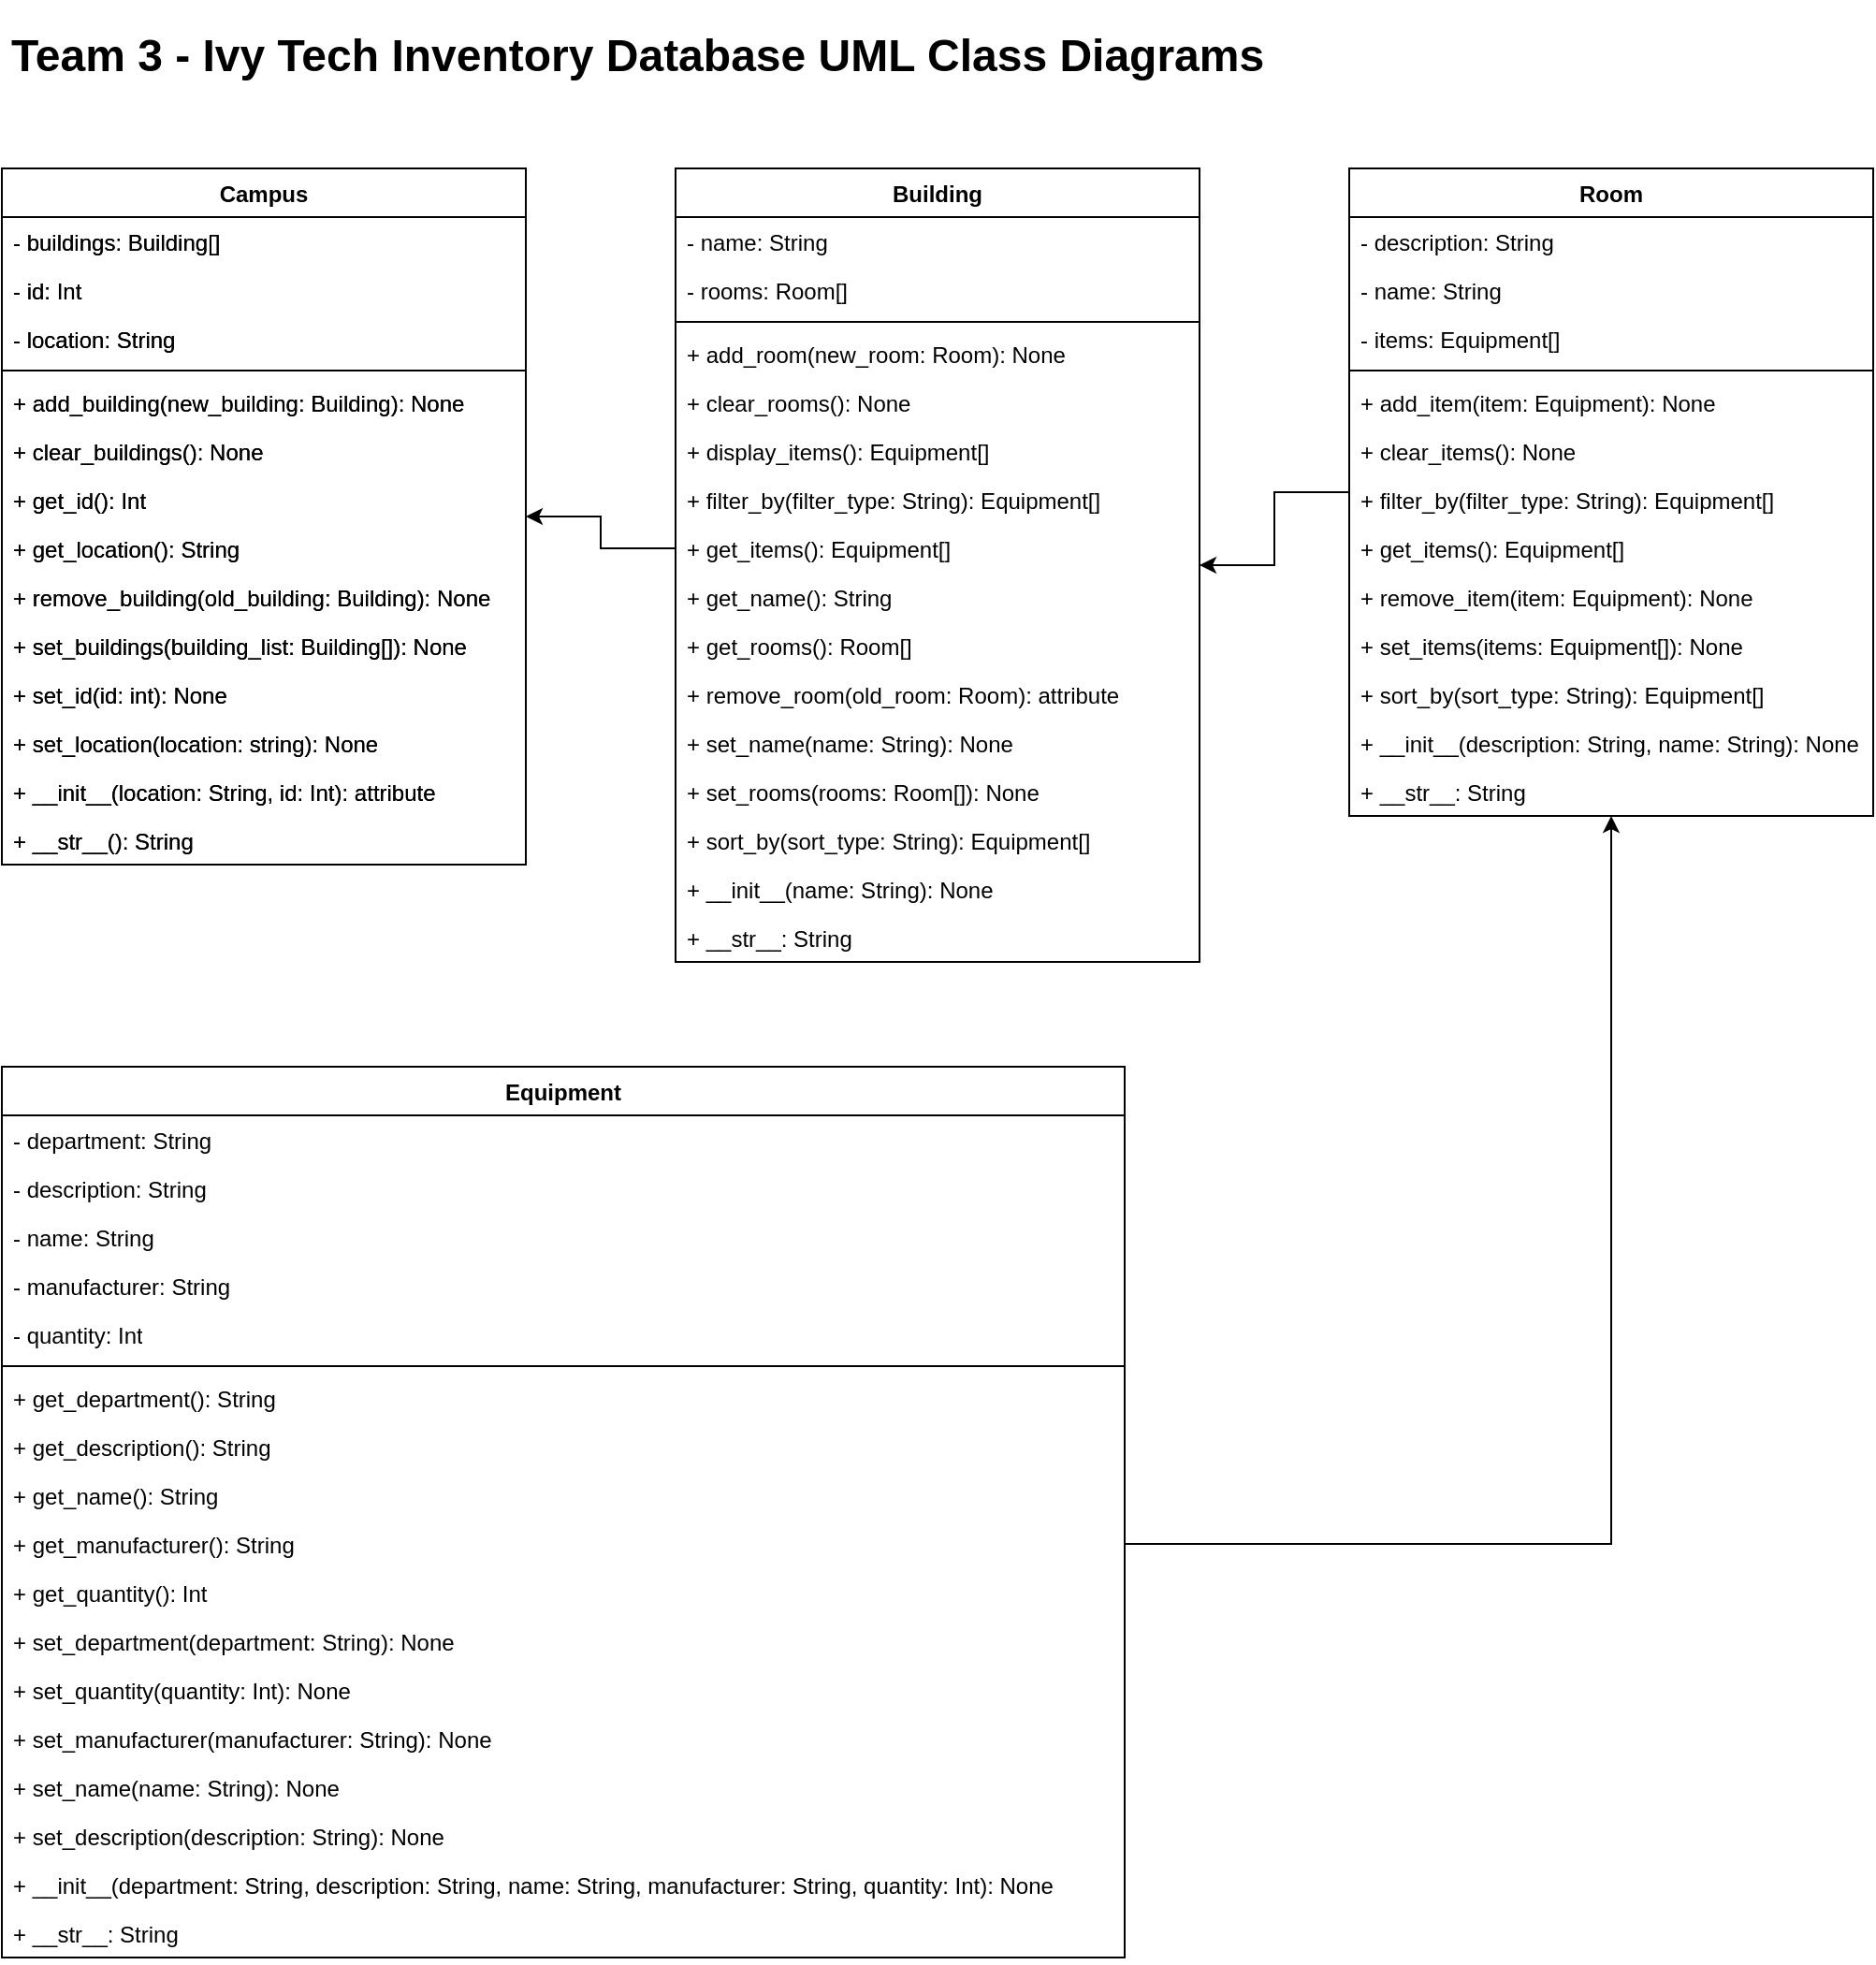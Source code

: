 <mxfile version="23.1.1" type="google">
  <diagram name="Page-1" id="Q-ow8C_V7_XtrsU3xtVK">
    <mxGraphModel grid="1" page="1" gridSize="10" guides="1" tooltips="1" connect="1" arrows="1" fold="1" pageScale="1" pageWidth="850" pageHeight="1100" math="0" shadow="0">
      <root>
        <mxCell id="0" />
        <mxCell id="1" parent="0" />
        <mxCell id="1OnnFQVbbj4p5mLvi7X8-5" value="Campus" style="swimlane;fontStyle=1;align=center;verticalAlign=top;childLayout=stackLayout;horizontal=1;startSize=26;horizontalStack=0;resizeParent=1;resizeParentMax=0;resizeLast=0;collapsible=1;marginBottom=0;whiteSpace=wrap;html=1;" vertex="1" parent="1">
          <mxGeometry x="40" y="120" width="280" height="372" as="geometry" />
        </mxCell>
        <mxCell id="1OnnFQVbbj4p5mLvi7X8-11" value="- buildings: Building[]" style="text;strokeColor=none;fillColor=none;align=left;verticalAlign=top;spacingLeft=4;spacingRight=4;overflow=hidden;rotatable=0;points=[[0,0.5],[1,0.5]];portConstraint=eastwest;whiteSpace=wrap;html=1;" vertex="1" parent="1OnnFQVbbj4p5mLvi7X8-5">
          <mxGeometry y="26" width="280" height="26" as="geometry" />
        </mxCell>
        <mxCell id="1OnnFQVbbj4p5mLvi7X8-10" value="- id: Int" style="text;strokeColor=none;fillColor=none;align=left;verticalAlign=top;spacingLeft=4;spacingRight=4;overflow=hidden;rotatable=0;points=[[0,0.5],[1,0.5]];portConstraint=eastwest;whiteSpace=wrap;html=1;" vertex="1" parent="1OnnFQVbbj4p5mLvi7X8-5">
          <mxGeometry y="52" width="280" height="26" as="geometry" />
        </mxCell>
        <mxCell id="1OnnFQVbbj4p5mLvi7X8-6" value="- location: String" style="text;strokeColor=none;fillColor=none;align=left;verticalAlign=top;spacingLeft=4;spacingRight=4;overflow=hidden;rotatable=0;points=[[0,0.5],[1,0.5]];portConstraint=eastwest;whiteSpace=wrap;html=1;" vertex="1" parent="1OnnFQVbbj4p5mLvi7X8-5">
          <mxGeometry y="78" width="280" height="26" as="geometry" />
        </mxCell>
        <mxCell id="1OnnFQVbbj4p5mLvi7X8-7" value="" style="line;strokeWidth=1;fillColor=none;align=left;verticalAlign=middle;spacingTop=-1;spacingLeft=3;spacingRight=3;rotatable=0;labelPosition=right;points=[];portConstraint=eastwest;strokeColor=inherit;" vertex="1" parent="1OnnFQVbbj4p5mLvi7X8-5">
          <mxGeometry y="104" width="280" height="8" as="geometry" />
        </mxCell>
        <mxCell id="1OnnFQVbbj4p5mLvi7X8-15" value="+ add_building(new_building: Building): None" style="text;strokeColor=none;fillColor=none;align=left;verticalAlign=top;spacingLeft=4;spacingRight=4;overflow=hidden;rotatable=0;points=[[0,0.5],[1,0.5]];portConstraint=eastwest;whiteSpace=wrap;html=1;" vertex="1" parent="1OnnFQVbbj4p5mLvi7X8-5">
          <mxGeometry y="112" width="280" height="26" as="geometry" />
        </mxCell>
        <mxCell id="1OnnFQVbbj4p5mLvi7X8-18" value="+ clear_buildings(): None" style="text;strokeColor=none;fillColor=none;align=left;verticalAlign=top;spacingLeft=4;spacingRight=4;overflow=hidden;rotatable=0;points=[[0,0.5],[1,0.5]];portConstraint=eastwest;whiteSpace=wrap;html=1;" vertex="1" parent="1OnnFQVbbj4p5mLvi7X8-5">
          <mxGeometry y="138" width="280" height="26" as="geometry" />
        </mxCell>
        <mxCell id="1OnnFQVbbj4p5mLvi7X8-13" value="+ get_id(): Int" style="text;strokeColor=none;fillColor=none;align=left;verticalAlign=top;spacingLeft=4;spacingRight=4;overflow=hidden;rotatable=0;points=[[0,0.5],[1,0.5]];portConstraint=eastwest;whiteSpace=wrap;html=1;" vertex="1" parent="1OnnFQVbbj4p5mLvi7X8-5">
          <mxGeometry y="164" width="280" height="26" as="geometry" />
        </mxCell>
        <mxCell id="1OnnFQVbbj4p5mLvi7X8-14" value="+ get_location(): String" style="text;strokeColor=none;fillColor=none;align=left;verticalAlign=top;spacingLeft=4;spacingRight=4;overflow=hidden;rotatable=0;points=[[0,0.5],[1,0.5]];portConstraint=eastwest;whiteSpace=wrap;html=1;" vertex="1" parent="1OnnFQVbbj4p5mLvi7X8-5">
          <mxGeometry y="190" width="280" height="26" as="geometry" />
        </mxCell>
        <mxCell id="1OnnFQVbbj4p5mLvi7X8-16" value="+ remove_building(old_building: Building): None" style="text;strokeColor=none;fillColor=none;align=left;verticalAlign=top;spacingLeft=4;spacingRight=4;overflow=hidden;rotatable=0;points=[[0,0.5],[1,0.5]];portConstraint=eastwest;whiteSpace=wrap;html=1;" vertex="1" parent="1OnnFQVbbj4p5mLvi7X8-5">
          <mxGeometry y="216" width="280" height="26" as="geometry" />
        </mxCell>
        <mxCell id="1OnnFQVbbj4p5mLvi7X8-19" value="+ set_buildings(building_list: Building[]): None" style="text;strokeColor=none;fillColor=none;align=left;verticalAlign=top;spacingLeft=4;spacingRight=4;overflow=hidden;rotatable=0;points=[[0,0.5],[1,0.5]];portConstraint=eastwest;whiteSpace=wrap;html=1;" vertex="1" parent="1OnnFQVbbj4p5mLvi7X8-5">
          <mxGeometry y="242" width="280" height="26" as="geometry" />
        </mxCell>
        <mxCell id="1OnnFQVbbj4p5mLvi7X8-12" value="+ set_id(id: int): None" style="text;strokeColor=none;fillColor=none;align=left;verticalAlign=top;spacingLeft=4;spacingRight=4;overflow=hidden;rotatable=0;points=[[0,0.5],[1,0.5]];portConstraint=eastwest;whiteSpace=wrap;html=1;" vertex="1" parent="1OnnFQVbbj4p5mLvi7X8-5">
          <mxGeometry y="268" width="280" height="26" as="geometry" />
        </mxCell>
        <mxCell id="1OnnFQVbbj4p5mLvi7X8-8" value="+ set_location(location: string): None" style="text;strokeColor=none;fillColor=none;align=left;verticalAlign=top;spacingLeft=4;spacingRight=4;overflow=hidden;rotatable=0;points=[[0,0.5],[1,0.5]];portConstraint=eastwest;whiteSpace=wrap;html=1;" vertex="1" parent="1OnnFQVbbj4p5mLvi7X8-5">
          <mxGeometry y="294" width="280" height="26" as="geometry" />
        </mxCell>
        <mxCell id="1OnnFQVbbj4p5mLvi7X8-20" value="+ __init__(location: String, id: Int): attribute" style="text;strokeColor=none;fillColor=none;align=left;verticalAlign=top;spacingLeft=4;spacingRight=4;overflow=hidden;rotatable=0;points=[[0,0.5],[1,0.5]];portConstraint=eastwest;whiteSpace=wrap;html=1;" vertex="1" parent="1OnnFQVbbj4p5mLvi7X8-5">
          <mxGeometry y="320" width="280" height="26" as="geometry" />
        </mxCell>
        <mxCell id="1OnnFQVbbj4p5mLvi7X8-17" value="+ __str__(): String" style="text;strokeColor=none;fillColor=none;align=left;verticalAlign=top;spacingLeft=4;spacingRight=4;overflow=hidden;rotatable=0;points=[[0,0.5],[1,0.5]];portConstraint=eastwest;whiteSpace=wrap;html=1;" vertex="1" parent="1OnnFQVbbj4p5mLvi7X8-5">
          <mxGeometry y="346" width="280" height="26" as="geometry" />
        </mxCell>
        <mxCell id="NXv_yoJNvIUs0fdpWbDB-5" value="Building" style="swimlane;fontStyle=1;align=center;verticalAlign=top;childLayout=stackLayout;horizontal=1;startSize=26;horizontalStack=0;resizeParent=1;resizeParentMax=0;resizeLast=0;collapsible=1;marginBottom=0;whiteSpace=wrap;html=1;" vertex="1" parent="1">
          <mxGeometry x="400" y="120" width="280" height="424" as="geometry" />
        </mxCell>
        <mxCell id="NXv_yoJNvIUs0fdpWbDB-9" value="- name: String" style="text;strokeColor=none;fillColor=none;align=left;verticalAlign=top;spacingLeft=4;spacingRight=4;overflow=hidden;rotatable=0;points=[[0,0.5],[1,0.5]];portConstraint=eastwest;whiteSpace=wrap;html=1;" vertex="1" parent="NXv_yoJNvIUs0fdpWbDB-5">
          <mxGeometry y="26" width="280" height="26" as="geometry" />
        </mxCell>
        <mxCell id="NXv_yoJNvIUs0fdpWbDB-30" value="- rooms: Room[]" style="text;strokeColor=none;fillColor=none;align=left;verticalAlign=top;spacingLeft=4;spacingRight=4;overflow=hidden;rotatable=0;points=[[0,0.5],[1,0.5]];portConstraint=eastwest;whiteSpace=wrap;html=1;" vertex="1" parent="NXv_yoJNvIUs0fdpWbDB-5">
          <mxGeometry y="52" width="280" height="26" as="geometry" />
        </mxCell>
        <mxCell id="NXv_yoJNvIUs0fdpWbDB-7" value="" style="line;strokeWidth=1;fillColor=none;align=left;verticalAlign=middle;spacingTop=-1;spacingLeft=3;spacingRight=3;rotatable=0;labelPosition=right;points=[];portConstraint=eastwest;strokeColor=inherit;" vertex="1" parent="NXv_yoJNvIUs0fdpWbDB-5">
          <mxGeometry y="78" width="280" height="8" as="geometry" />
        </mxCell>
        <mxCell id="NXv_yoJNvIUs0fdpWbDB-31" value="+ add_room(new_room: Room): None" style="text;strokeColor=none;fillColor=none;align=left;verticalAlign=top;spacingLeft=4;spacingRight=4;overflow=hidden;rotatable=0;points=[[0,0.5],[1,0.5]];portConstraint=eastwest;whiteSpace=wrap;html=1;" vertex="1" parent="NXv_yoJNvIUs0fdpWbDB-5">
          <mxGeometry y="86" width="280" height="26" as="geometry" />
        </mxCell>
        <mxCell id="NXv_yoJNvIUs0fdpWbDB-33" value="+ clear_rooms(): None" style="text;strokeColor=none;fillColor=none;align=left;verticalAlign=top;spacingLeft=4;spacingRight=4;overflow=hidden;rotatable=0;points=[[0,0.5],[1,0.5]];portConstraint=eastwest;whiteSpace=wrap;html=1;" vertex="1" parent="NXv_yoJNvIUs0fdpWbDB-5">
          <mxGeometry y="112" width="280" height="26" as="geometry" />
        </mxCell>
        <mxCell id="NXv_yoJNvIUs0fdpWbDB-11" value="+ display_items(): Equipment[]" style="text;strokeColor=none;fillColor=none;align=left;verticalAlign=top;spacingLeft=4;spacingRight=4;overflow=hidden;rotatable=0;points=[[0,0.5],[1,0.5]];portConstraint=eastwest;whiteSpace=wrap;html=1;" vertex="1" parent="NXv_yoJNvIUs0fdpWbDB-5">
          <mxGeometry y="138" width="280" height="26" as="geometry" />
        </mxCell>
        <mxCell id="NXv_yoJNvIUs0fdpWbDB-13" value="+ filter_by(filter_type: String): Equipment[]" style="text;strokeColor=none;fillColor=none;align=left;verticalAlign=top;spacingLeft=4;spacingRight=4;overflow=hidden;rotatable=0;points=[[0,0.5],[1,0.5]];portConstraint=eastwest;whiteSpace=wrap;html=1;" vertex="1" parent="NXv_yoJNvIUs0fdpWbDB-5">
          <mxGeometry y="164" width="280" height="26" as="geometry" />
        </mxCell>
        <mxCell id="NXv_yoJNvIUs0fdpWbDB-10" value="+ get_items(): Equipment[]" style="text;strokeColor=none;fillColor=none;align=left;verticalAlign=top;spacingLeft=4;spacingRight=4;overflow=hidden;rotatable=0;points=[[0,0.5],[1,0.5]];portConstraint=eastwest;whiteSpace=wrap;html=1;" vertex="1" parent="NXv_yoJNvIUs0fdpWbDB-5">
          <mxGeometry y="190" width="280" height="26" as="geometry" />
        </mxCell>
        <mxCell id="NXv_yoJNvIUs0fdpWbDB-14" value="+ get_name(): String" style="text;strokeColor=none;fillColor=none;align=left;verticalAlign=top;spacingLeft=4;spacingRight=4;overflow=hidden;rotatable=0;points=[[0,0.5],[1,0.5]];portConstraint=eastwest;whiteSpace=wrap;html=1;" vertex="1" parent="NXv_yoJNvIUs0fdpWbDB-5">
          <mxGeometry y="216" width="280" height="26" as="geometry" />
        </mxCell>
        <mxCell id="NXv_yoJNvIUs0fdpWbDB-35" value="+ get_rooms(): Room[]" style="text;strokeColor=none;fillColor=none;align=left;verticalAlign=top;spacingLeft=4;spacingRight=4;overflow=hidden;rotatable=0;points=[[0,0.5],[1,0.5]];portConstraint=eastwest;whiteSpace=wrap;html=1;" vertex="1" parent="NXv_yoJNvIUs0fdpWbDB-5">
          <mxGeometry y="242" width="280" height="26" as="geometry" />
        </mxCell>
        <mxCell id="NXv_yoJNvIUs0fdpWbDB-32" value="+ remove_room(old_room: Room): attribute" style="text;strokeColor=none;fillColor=none;align=left;verticalAlign=top;spacingLeft=4;spacingRight=4;overflow=hidden;rotatable=0;points=[[0,0.5],[1,0.5]];portConstraint=eastwest;whiteSpace=wrap;html=1;" vertex="1" parent="NXv_yoJNvIUs0fdpWbDB-5">
          <mxGeometry y="268" width="280" height="26" as="geometry" />
        </mxCell>
        <mxCell id="NXv_yoJNvIUs0fdpWbDB-15" value="+ set_name(name: String): None" style="text;strokeColor=none;fillColor=none;align=left;verticalAlign=top;spacingLeft=4;spacingRight=4;overflow=hidden;rotatable=0;points=[[0,0.5],[1,0.5]];portConstraint=eastwest;whiteSpace=wrap;html=1;" vertex="1" parent="NXv_yoJNvIUs0fdpWbDB-5">
          <mxGeometry y="294" width="280" height="26" as="geometry" />
        </mxCell>
        <mxCell id="NXv_yoJNvIUs0fdpWbDB-34" value="+ set_rooms(rooms: Room[]): None" style="text;strokeColor=none;fillColor=none;align=left;verticalAlign=top;spacingLeft=4;spacingRight=4;overflow=hidden;rotatable=0;points=[[0,0.5],[1,0.5]];portConstraint=eastwest;whiteSpace=wrap;html=1;" vertex="1" parent="NXv_yoJNvIUs0fdpWbDB-5">
          <mxGeometry y="320" width="280" height="26" as="geometry" />
        </mxCell>
        <mxCell id="NXv_yoJNvIUs0fdpWbDB-18" value="+ sort_by(sort_type: String): Equipment[]" style="text;strokeColor=none;fillColor=none;align=left;verticalAlign=top;spacingLeft=4;spacingRight=4;overflow=hidden;rotatable=0;points=[[0,0.5],[1,0.5]];portConstraint=eastwest;whiteSpace=wrap;html=1;" vertex="1" parent="NXv_yoJNvIUs0fdpWbDB-5">
          <mxGeometry y="346" width="280" height="26" as="geometry" />
        </mxCell>
        <mxCell id="NXv_yoJNvIUs0fdpWbDB-20" value="+ __init__(name: String): None" style="text;strokeColor=none;fillColor=none;align=left;verticalAlign=top;spacingLeft=4;spacingRight=4;overflow=hidden;rotatable=0;points=[[0,0.5],[1,0.5]];portConstraint=eastwest;whiteSpace=wrap;html=1;" vertex="1" parent="NXv_yoJNvIUs0fdpWbDB-5">
          <mxGeometry y="372" width="280" height="26" as="geometry" />
        </mxCell>
        <mxCell id="NXv_yoJNvIUs0fdpWbDB-21" value="+ __str__: String" style="text;strokeColor=none;fillColor=none;align=left;verticalAlign=top;spacingLeft=4;spacingRight=4;overflow=hidden;rotatable=0;points=[[0,0.5],[1,0.5]];portConstraint=eastwest;whiteSpace=wrap;html=1;" vertex="1" parent="NXv_yoJNvIUs0fdpWbDB-5">
          <mxGeometry y="398" width="280" height="26" as="geometry" />
        </mxCell>
        <mxCell id="NXv_yoJNvIUs0fdpWbDB-22" value="Equipment" style="swimlane;fontStyle=1;align=center;verticalAlign=top;childLayout=stackLayout;horizontal=1;startSize=26;horizontalStack=0;resizeParent=1;resizeParentMax=0;resizeLast=0;collapsible=1;marginBottom=0;whiteSpace=wrap;html=1;" vertex="1" parent="1">
          <mxGeometry x="40" y="600" width="600" height="476" as="geometry" />
        </mxCell>
        <mxCell id="NXv_yoJNvIUs0fdpWbDB-27" value="- department: String" style="text;strokeColor=none;fillColor=none;align=left;verticalAlign=top;spacingLeft=4;spacingRight=4;overflow=hidden;rotatable=0;points=[[0,0.5],[1,0.5]];portConstraint=eastwest;whiteSpace=wrap;html=1;" vertex="1" parent="NXv_yoJNvIUs0fdpWbDB-22">
          <mxGeometry y="26" width="600" height="26" as="geometry" />
        </mxCell>
        <mxCell id="NXv_yoJNvIUs0fdpWbDB-23" value="- description: String" style="text;strokeColor=none;fillColor=none;align=left;verticalAlign=top;spacingLeft=4;spacingRight=4;overflow=hidden;rotatable=0;points=[[0,0.5],[1,0.5]];portConstraint=eastwest;whiteSpace=wrap;html=1;" vertex="1" parent="NXv_yoJNvIUs0fdpWbDB-22">
          <mxGeometry y="52" width="600" height="26" as="geometry" />
        </mxCell>
        <mxCell id="NXv_yoJNvIUs0fdpWbDB-28" value="- name: String" style="text;strokeColor=none;fillColor=none;align=left;verticalAlign=top;spacingLeft=4;spacingRight=4;overflow=hidden;rotatable=0;points=[[0,0.5],[1,0.5]];portConstraint=eastwest;whiteSpace=wrap;html=1;" vertex="1" parent="NXv_yoJNvIUs0fdpWbDB-22">
          <mxGeometry y="78" width="600" height="26" as="geometry" />
        </mxCell>
        <mxCell id="NXv_yoJNvIUs0fdpWbDB-29" value="- manufacturer: String" style="text;strokeColor=none;fillColor=none;align=left;verticalAlign=top;spacingLeft=4;spacingRight=4;overflow=hidden;rotatable=0;points=[[0,0.5],[1,0.5]];portConstraint=eastwest;whiteSpace=wrap;html=1;" vertex="1" parent="NXv_yoJNvIUs0fdpWbDB-22">
          <mxGeometry y="104" width="600" height="26" as="geometry" />
        </mxCell>
        <mxCell id="NXv_yoJNvIUs0fdpWbDB-46" value="- quantity: Int" style="text;strokeColor=none;fillColor=none;align=left;verticalAlign=top;spacingLeft=4;spacingRight=4;overflow=hidden;rotatable=0;points=[[0,0.5],[1,0.5]];portConstraint=eastwest;whiteSpace=wrap;html=1;" vertex="1" parent="NXv_yoJNvIUs0fdpWbDB-22">
          <mxGeometry y="130" width="600" height="26" as="geometry" />
        </mxCell>
        <mxCell id="NXv_yoJNvIUs0fdpWbDB-24" value="" style="line;strokeWidth=1;fillColor=none;align=left;verticalAlign=middle;spacingTop=-1;spacingLeft=3;spacingRight=3;rotatable=0;labelPosition=right;points=[];portConstraint=eastwest;strokeColor=inherit;" vertex="1" parent="NXv_yoJNvIUs0fdpWbDB-22">
          <mxGeometry y="156" width="600" height="8" as="geometry" />
        </mxCell>
        <mxCell id="NXv_yoJNvIUs0fdpWbDB-25" value="+ get_department(): String" style="text;strokeColor=none;fillColor=none;align=left;verticalAlign=top;spacingLeft=4;spacingRight=4;overflow=hidden;rotatable=0;points=[[0,0.5],[1,0.5]];portConstraint=eastwest;whiteSpace=wrap;html=1;" vertex="1" parent="NXv_yoJNvIUs0fdpWbDB-22">
          <mxGeometry y="164" width="600" height="26" as="geometry" />
        </mxCell>
        <mxCell id="NXv_yoJNvIUs0fdpWbDB-47" value="+ get_description(): String" style="text;strokeColor=none;fillColor=none;align=left;verticalAlign=top;spacingLeft=4;spacingRight=4;overflow=hidden;rotatable=0;points=[[0,0.5],[1,0.5]];portConstraint=eastwest;whiteSpace=wrap;html=1;" vertex="1" parent="NXv_yoJNvIUs0fdpWbDB-22">
          <mxGeometry y="190" width="600" height="26" as="geometry" />
        </mxCell>
        <mxCell id="NXv_yoJNvIUs0fdpWbDB-50" value="+ get_name(): String" style="text;strokeColor=none;fillColor=none;align=left;verticalAlign=top;spacingLeft=4;spacingRight=4;overflow=hidden;rotatable=0;points=[[0,0.5],[1,0.5]];portConstraint=eastwest;whiteSpace=wrap;html=1;" vertex="1" parent="NXv_yoJNvIUs0fdpWbDB-22">
          <mxGeometry y="216" width="600" height="26" as="geometry" />
        </mxCell>
        <mxCell id="NXv_yoJNvIUs0fdpWbDB-49" value="+ get_manufacturer(): String" style="text;strokeColor=none;fillColor=none;align=left;verticalAlign=top;spacingLeft=4;spacingRight=4;overflow=hidden;rotatable=0;points=[[0,0.5],[1,0.5]];portConstraint=eastwest;whiteSpace=wrap;html=1;" vertex="1" parent="NXv_yoJNvIUs0fdpWbDB-22">
          <mxGeometry y="242" width="600" height="26" as="geometry" />
        </mxCell>
        <mxCell id="NXv_yoJNvIUs0fdpWbDB-53" value="+ get_quantity(): Int" style="text;strokeColor=none;fillColor=none;align=left;verticalAlign=top;spacingLeft=4;spacingRight=4;overflow=hidden;rotatable=0;points=[[0,0.5],[1,0.5]];portConstraint=eastwest;whiteSpace=wrap;html=1;" vertex="1" parent="NXv_yoJNvIUs0fdpWbDB-22">
          <mxGeometry y="268" width="600" height="26" as="geometry" />
        </mxCell>
        <mxCell id="NXv_yoJNvIUs0fdpWbDB-54" value="+ set_department(department: String): None" style="text;strokeColor=none;fillColor=none;align=left;verticalAlign=top;spacingLeft=4;spacingRight=4;overflow=hidden;rotatable=0;points=[[0,0.5],[1,0.5]];portConstraint=eastwest;whiteSpace=wrap;html=1;" vertex="1" parent="NXv_yoJNvIUs0fdpWbDB-22">
          <mxGeometry y="294" width="600" height="26" as="geometry" />
        </mxCell>
        <mxCell id="NXv_yoJNvIUs0fdpWbDB-58" value="+ set_quantity(quantity: Int): None" style="text;strokeColor=none;fillColor=none;align=left;verticalAlign=top;spacingLeft=4;spacingRight=4;overflow=hidden;rotatable=0;points=[[0,0.5],[1,0.5]];portConstraint=eastwest;whiteSpace=wrap;html=1;" vertex="1" parent="NXv_yoJNvIUs0fdpWbDB-22">
          <mxGeometry y="320" width="600" height="26" as="geometry" />
        </mxCell>
        <mxCell id="NXv_yoJNvIUs0fdpWbDB-57" value="+ set_manufacturer(manufacturer: String): None" style="text;strokeColor=none;fillColor=none;align=left;verticalAlign=top;spacingLeft=4;spacingRight=4;overflow=hidden;rotatable=0;points=[[0,0.5],[1,0.5]];portConstraint=eastwest;whiteSpace=wrap;html=1;" vertex="1" parent="NXv_yoJNvIUs0fdpWbDB-22">
          <mxGeometry y="346" width="600" height="26" as="geometry" />
        </mxCell>
        <mxCell id="NXv_yoJNvIUs0fdpWbDB-56" value="+ set_name(name: String): None" style="text;strokeColor=none;fillColor=none;align=left;verticalAlign=top;spacingLeft=4;spacingRight=4;overflow=hidden;rotatable=0;points=[[0,0.5],[1,0.5]];portConstraint=eastwest;whiteSpace=wrap;html=1;" vertex="1" parent="NXv_yoJNvIUs0fdpWbDB-22">
          <mxGeometry y="372" width="600" height="26" as="geometry" />
        </mxCell>
        <mxCell id="NXv_yoJNvIUs0fdpWbDB-55" value="+ set_description(description: String): None" style="text;strokeColor=none;fillColor=none;align=left;verticalAlign=top;spacingLeft=4;spacingRight=4;overflow=hidden;rotatable=0;points=[[0,0.5],[1,0.5]];portConstraint=eastwest;whiteSpace=wrap;html=1;" vertex="1" parent="NXv_yoJNvIUs0fdpWbDB-22">
          <mxGeometry y="398" width="600" height="26" as="geometry" />
        </mxCell>
        <mxCell id="NXv_yoJNvIUs0fdpWbDB-59" value="+ __init__(department: String, description: String, name: String, manufacturer: String, quantity: Int): None" style="text;strokeColor=none;fillColor=none;align=left;verticalAlign=top;spacingLeft=4;spacingRight=4;overflow=hidden;rotatable=0;points=[[0,0.5],[1,0.5]];portConstraint=eastwest;whiteSpace=wrap;html=1;" vertex="1" parent="NXv_yoJNvIUs0fdpWbDB-22">
          <mxGeometry y="424" width="600" height="26" as="geometry" />
        </mxCell>
        <mxCell id="NXv_yoJNvIUs0fdpWbDB-60" value="+ __str__: String" style="text;strokeColor=none;fillColor=none;align=left;verticalAlign=top;spacingLeft=4;spacingRight=4;overflow=hidden;rotatable=0;points=[[0,0.5],[1,0.5]];portConstraint=eastwest;whiteSpace=wrap;html=1;" vertex="1" parent="NXv_yoJNvIUs0fdpWbDB-22">
          <mxGeometry y="450" width="600" height="26" as="geometry" />
        </mxCell>
        <mxCell id="NXv_yoJNvIUs0fdpWbDB-63" style="edgeStyle=orthogonalEdgeStyle;rounded=0;orthogonalLoop=1;jettySize=auto;html=1;" edge="1" parent="1" source="NXv_yoJNvIUs0fdpWbDB-36" target="NXv_yoJNvIUs0fdpWbDB-5">
          <mxGeometry relative="1" as="geometry" />
        </mxCell>
        <mxCell id="NXv_yoJNvIUs0fdpWbDB-36" value="Room" style="swimlane;fontStyle=1;align=center;verticalAlign=top;childLayout=stackLayout;horizontal=1;startSize=26;horizontalStack=0;resizeParent=1;resizeParentMax=0;resizeLast=0;collapsible=1;marginBottom=0;whiteSpace=wrap;html=1;" vertex="1" parent="1">
          <mxGeometry x="760" y="120" width="280" height="346" as="geometry" />
        </mxCell>
        <mxCell id="NXv_yoJNvIUs0fdpWbDB-40" value="- description: String" style="text;strokeColor=none;fillColor=none;align=left;verticalAlign=top;spacingLeft=4;spacingRight=4;overflow=hidden;rotatable=0;points=[[0,0.5],[1,0.5]];portConstraint=eastwest;whiteSpace=wrap;html=1;" vertex="1" parent="NXv_yoJNvIUs0fdpWbDB-36">
          <mxGeometry y="26" width="280" height="26" as="geometry" />
        </mxCell>
        <mxCell id="NXv_yoJNvIUs0fdpWbDB-37" value="- name: String" style="text;strokeColor=none;fillColor=none;align=left;verticalAlign=top;spacingLeft=4;spacingRight=4;overflow=hidden;rotatable=0;points=[[0,0.5],[1,0.5]];portConstraint=eastwest;whiteSpace=wrap;html=1;" vertex="1" parent="NXv_yoJNvIUs0fdpWbDB-36">
          <mxGeometry y="52" width="280" height="26" as="geometry" />
        </mxCell>
        <mxCell id="NXv_yoJNvIUs0fdpWbDB-6" value="- items: Equipment[]" style="text;strokeColor=none;fillColor=none;align=left;verticalAlign=top;spacingLeft=4;spacingRight=4;overflow=hidden;rotatable=0;points=[[0,0.5],[1,0.5]];portConstraint=eastwest;whiteSpace=wrap;html=1;" vertex="1" parent="NXv_yoJNvIUs0fdpWbDB-36">
          <mxGeometry y="78" width="280" height="26" as="geometry" />
        </mxCell>
        <mxCell id="NXv_yoJNvIUs0fdpWbDB-38" value="" style="line;strokeWidth=1;fillColor=none;align=left;verticalAlign=middle;spacingTop=-1;spacingLeft=3;spacingRight=3;rotatable=0;labelPosition=right;points=[];portConstraint=eastwest;strokeColor=inherit;" vertex="1" parent="NXv_yoJNvIUs0fdpWbDB-36">
          <mxGeometry y="104" width="280" height="8" as="geometry" />
        </mxCell>
        <mxCell id="NXv_yoJNvIUs0fdpWbDB-8" value="+ add_item(item: Equipment): None" style="text;strokeColor=none;fillColor=none;align=left;verticalAlign=top;spacingLeft=4;spacingRight=4;overflow=hidden;rotatable=0;points=[[0,0.5],[1,0.5]];portConstraint=eastwest;whiteSpace=wrap;html=1;" vertex="1" parent="NXv_yoJNvIUs0fdpWbDB-36">
          <mxGeometry y="112" width="280" height="26" as="geometry" />
        </mxCell>
        <mxCell id="NXv_yoJNvIUs0fdpWbDB-16" value="+ clear_items(): None" style="text;strokeColor=none;fillColor=none;align=left;verticalAlign=top;spacingLeft=4;spacingRight=4;overflow=hidden;rotatable=0;points=[[0,0.5],[1,0.5]];portConstraint=eastwest;whiteSpace=wrap;html=1;" vertex="1" parent="NXv_yoJNvIUs0fdpWbDB-36">
          <mxGeometry y="138" width="280" height="26" as="geometry" />
        </mxCell>
        <mxCell id="NXv_yoJNvIUs0fdpWbDB-41" value="+ filter_by(filter_type: String): Equipment[]" style="text;strokeColor=none;fillColor=none;align=left;verticalAlign=top;spacingLeft=4;spacingRight=4;overflow=hidden;rotatable=0;points=[[0,0.5],[1,0.5]];portConstraint=eastwest;whiteSpace=wrap;html=1;" vertex="1" parent="NXv_yoJNvIUs0fdpWbDB-36">
          <mxGeometry y="164" width="280" height="26" as="geometry" />
        </mxCell>
        <mxCell id="NXv_yoJNvIUs0fdpWbDB-42" value="+ get_items(): Equipment[]" style="text;strokeColor=none;fillColor=none;align=left;verticalAlign=top;spacingLeft=4;spacingRight=4;overflow=hidden;rotatable=0;points=[[0,0.5],[1,0.5]];portConstraint=eastwest;whiteSpace=wrap;html=1;" vertex="1" parent="NXv_yoJNvIUs0fdpWbDB-36">
          <mxGeometry y="190" width="280" height="26" as="geometry" />
        </mxCell>
        <mxCell id="NXv_yoJNvIUs0fdpWbDB-17" value="+ remove_item(item: Equipment): None" style="text;strokeColor=none;fillColor=none;align=left;verticalAlign=top;spacingLeft=4;spacingRight=4;overflow=hidden;rotatable=0;points=[[0,0.5],[1,0.5]];portConstraint=eastwest;whiteSpace=wrap;html=1;" vertex="1" parent="NXv_yoJNvIUs0fdpWbDB-36">
          <mxGeometry y="216" width="280" height="26" as="geometry" />
        </mxCell>
        <mxCell id="NXv_yoJNvIUs0fdpWbDB-12" value="+ set_items(items: Equipment[]): None" style="text;strokeColor=none;fillColor=none;align=left;verticalAlign=top;spacingLeft=4;spacingRight=4;overflow=hidden;rotatable=0;points=[[0,0.5],[1,0.5]];portConstraint=eastwest;whiteSpace=wrap;html=1;" vertex="1" parent="NXv_yoJNvIUs0fdpWbDB-36">
          <mxGeometry y="242" width="280" height="26" as="geometry" />
        </mxCell>
        <mxCell id="NXv_yoJNvIUs0fdpWbDB-43" value="+ sort_by(sort_type: String): Equipment[]" style="text;strokeColor=none;fillColor=none;align=left;verticalAlign=top;spacingLeft=4;spacingRight=4;overflow=hidden;rotatable=0;points=[[0,0.5],[1,0.5]];portConstraint=eastwest;whiteSpace=wrap;html=1;" vertex="1" parent="NXv_yoJNvIUs0fdpWbDB-36">
          <mxGeometry y="268" width="280" height="26" as="geometry" />
        </mxCell>
        <mxCell id="NXv_yoJNvIUs0fdpWbDB-44" value="+ __init__(description: String, name: String): None" style="text;strokeColor=none;fillColor=none;align=left;verticalAlign=top;spacingLeft=4;spacingRight=4;overflow=hidden;rotatable=0;points=[[0,0.5],[1,0.5]];portConstraint=eastwest;whiteSpace=wrap;html=1;" vertex="1" parent="NXv_yoJNvIUs0fdpWbDB-36">
          <mxGeometry y="294" width="280" height="26" as="geometry" />
        </mxCell>
        <mxCell id="NXv_yoJNvIUs0fdpWbDB-45" value="+ __str__: String" style="text;strokeColor=none;fillColor=none;align=left;verticalAlign=top;spacingLeft=4;spacingRight=4;overflow=hidden;rotatable=0;points=[[0,0.5],[1,0.5]];portConstraint=eastwest;whiteSpace=wrap;html=1;" vertex="1" parent="NXv_yoJNvIUs0fdpWbDB-36">
          <mxGeometry y="320" width="280" height="26" as="geometry" />
        </mxCell>
        <mxCell id="NXv_yoJNvIUs0fdpWbDB-62" style="edgeStyle=orthogonalEdgeStyle;rounded=0;orthogonalLoop=1;jettySize=auto;html=1;" edge="1" parent="1" source="NXv_yoJNvIUs0fdpWbDB-49" target="NXv_yoJNvIUs0fdpWbDB-36">
          <mxGeometry relative="1" as="geometry" />
        </mxCell>
        <mxCell id="NXv_yoJNvIUs0fdpWbDB-64" style="edgeStyle=orthogonalEdgeStyle;rounded=0;orthogonalLoop=1;jettySize=auto;html=1;" edge="1" parent="1" source="NXv_yoJNvIUs0fdpWbDB-10" target="1OnnFQVbbj4p5mLvi7X8-5">
          <mxGeometry relative="1" as="geometry" />
        </mxCell>
        <mxCell id="NXv_yoJNvIUs0fdpWbDB-66" value="&lt;h1&gt;Team 3 - Ivy Tech Inventory Database UML Class Diagrams&lt;/h1&gt;" style="text;html=1;strokeColor=none;fillColor=none;spacing=5;spacingTop=-20;whiteSpace=wrap;overflow=hidden;rounded=0;" vertex="1" parent="1">
          <mxGeometry x="40" y="40" width="1000" height="40" as="geometry" />
        </mxCell>
        <mxCell id="NXv_yoJNvIUs0fdpWbDB-67" value="Campus" style="swimlane;fontStyle=1;align=center;verticalAlign=top;childLayout=stackLayout;horizontal=1;startSize=26;horizontalStack=0;resizeParent=1;resizeParentMax=0;resizeLast=0;collapsible=1;marginBottom=0;whiteSpace=wrap;html=1;" vertex="1" parent="1">
          <mxGeometry x="40" y="120" width="280" height="372" as="geometry" />
        </mxCell>
        <mxCell id="NXv_yoJNvIUs0fdpWbDB-68" value="- buildings: Building[]" style="text;strokeColor=none;fillColor=none;align=left;verticalAlign=top;spacingLeft=4;spacingRight=4;overflow=hidden;rotatable=0;points=[[0,0.5],[1,0.5]];portConstraint=eastwest;whiteSpace=wrap;html=1;" vertex="1" parent="NXv_yoJNvIUs0fdpWbDB-67">
          <mxGeometry y="26" width="280" height="26" as="geometry" />
        </mxCell>
        <mxCell id="NXv_yoJNvIUs0fdpWbDB-69" value="- id: Int" style="text;strokeColor=none;fillColor=none;align=left;verticalAlign=top;spacingLeft=4;spacingRight=4;overflow=hidden;rotatable=0;points=[[0,0.5],[1,0.5]];portConstraint=eastwest;whiteSpace=wrap;html=1;" vertex="1" parent="NXv_yoJNvIUs0fdpWbDB-67">
          <mxGeometry y="52" width="280" height="26" as="geometry" />
        </mxCell>
        <mxCell id="NXv_yoJNvIUs0fdpWbDB-70" value="- location: String" style="text;strokeColor=none;fillColor=none;align=left;verticalAlign=top;spacingLeft=4;spacingRight=4;overflow=hidden;rotatable=0;points=[[0,0.5],[1,0.5]];portConstraint=eastwest;whiteSpace=wrap;html=1;" vertex="1" parent="NXv_yoJNvIUs0fdpWbDB-67">
          <mxGeometry y="78" width="280" height="26" as="geometry" />
        </mxCell>
        <mxCell id="NXv_yoJNvIUs0fdpWbDB-71" value="" style="line;strokeWidth=1;fillColor=none;align=left;verticalAlign=middle;spacingTop=-1;spacingLeft=3;spacingRight=3;rotatable=0;labelPosition=right;points=[];portConstraint=eastwest;strokeColor=inherit;" vertex="1" parent="NXv_yoJNvIUs0fdpWbDB-67">
          <mxGeometry y="104" width="280" height="8" as="geometry" />
        </mxCell>
        <mxCell id="NXv_yoJNvIUs0fdpWbDB-72" value="+ add_building(new_building: Building): None" style="text;strokeColor=none;fillColor=none;align=left;verticalAlign=top;spacingLeft=4;spacingRight=4;overflow=hidden;rotatable=0;points=[[0,0.5],[1,0.5]];portConstraint=eastwest;whiteSpace=wrap;html=1;" vertex="1" parent="NXv_yoJNvIUs0fdpWbDB-67">
          <mxGeometry y="112" width="280" height="26" as="geometry" />
        </mxCell>
        <mxCell id="NXv_yoJNvIUs0fdpWbDB-73" value="+ clear_buildings(): None" style="text;strokeColor=none;fillColor=none;align=left;verticalAlign=top;spacingLeft=4;spacingRight=4;overflow=hidden;rotatable=0;points=[[0,0.5],[1,0.5]];portConstraint=eastwest;whiteSpace=wrap;html=1;" vertex="1" parent="NXv_yoJNvIUs0fdpWbDB-67">
          <mxGeometry y="138" width="280" height="26" as="geometry" />
        </mxCell>
        <mxCell id="NXv_yoJNvIUs0fdpWbDB-74" value="+ get_id(): Int" style="text;strokeColor=none;fillColor=none;align=left;verticalAlign=top;spacingLeft=4;spacingRight=4;overflow=hidden;rotatable=0;points=[[0,0.5],[1,0.5]];portConstraint=eastwest;whiteSpace=wrap;html=1;" vertex="1" parent="NXv_yoJNvIUs0fdpWbDB-67">
          <mxGeometry y="164" width="280" height="26" as="geometry" />
        </mxCell>
        <mxCell id="NXv_yoJNvIUs0fdpWbDB-75" value="+ get_location(): String" style="text;strokeColor=none;fillColor=none;align=left;verticalAlign=top;spacingLeft=4;spacingRight=4;overflow=hidden;rotatable=0;points=[[0,0.5],[1,0.5]];portConstraint=eastwest;whiteSpace=wrap;html=1;" vertex="1" parent="NXv_yoJNvIUs0fdpWbDB-67">
          <mxGeometry y="190" width="280" height="26" as="geometry" />
        </mxCell>
        <mxCell id="NXv_yoJNvIUs0fdpWbDB-76" value="+ remove_building(old_building: Building): None" style="text;strokeColor=none;fillColor=none;align=left;verticalAlign=top;spacingLeft=4;spacingRight=4;overflow=hidden;rotatable=0;points=[[0,0.5],[1,0.5]];portConstraint=eastwest;whiteSpace=wrap;html=1;" vertex="1" parent="NXv_yoJNvIUs0fdpWbDB-67">
          <mxGeometry y="216" width="280" height="26" as="geometry" />
        </mxCell>
        <mxCell id="NXv_yoJNvIUs0fdpWbDB-77" value="+ set_buildings(building_list: Building[]): None" style="text;strokeColor=none;fillColor=none;align=left;verticalAlign=top;spacingLeft=4;spacingRight=4;overflow=hidden;rotatable=0;points=[[0,0.5],[1,0.5]];portConstraint=eastwest;whiteSpace=wrap;html=1;" vertex="1" parent="NXv_yoJNvIUs0fdpWbDB-67">
          <mxGeometry y="242" width="280" height="26" as="geometry" />
        </mxCell>
        <mxCell id="NXv_yoJNvIUs0fdpWbDB-78" value="+ set_id(id: int): None" style="text;strokeColor=none;fillColor=none;align=left;verticalAlign=top;spacingLeft=4;spacingRight=4;overflow=hidden;rotatable=0;points=[[0,0.5],[1,0.5]];portConstraint=eastwest;whiteSpace=wrap;html=1;" vertex="1" parent="NXv_yoJNvIUs0fdpWbDB-67">
          <mxGeometry y="268" width="280" height="26" as="geometry" />
        </mxCell>
        <mxCell id="NXv_yoJNvIUs0fdpWbDB-79" value="+ set_location(location: string): None" style="text;strokeColor=none;fillColor=none;align=left;verticalAlign=top;spacingLeft=4;spacingRight=4;overflow=hidden;rotatable=0;points=[[0,0.5],[1,0.5]];portConstraint=eastwest;whiteSpace=wrap;html=1;" vertex="1" parent="NXv_yoJNvIUs0fdpWbDB-67">
          <mxGeometry y="294" width="280" height="26" as="geometry" />
        </mxCell>
        <mxCell id="NXv_yoJNvIUs0fdpWbDB-80" value="+ __init__(location: String, id: Int): attribute" style="text;strokeColor=none;fillColor=none;align=left;verticalAlign=top;spacingLeft=4;spacingRight=4;overflow=hidden;rotatable=0;points=[[0,0.5],[1,0.5]];portConstraint=eastwest;whiteSpace=wrap;html=1;" vertex="1" parent="NXv_yoJNvIUs0fdpWbDB-67">
          <mxGeometry y="320" width="280" height="26" as="geometry" />
        </mxCell>
        <mxCell id="NXv_yoJNvIUs0fdpWbDB-81" value="+ __str__(): String" style="text;strokeColor=none;fillColor=none;align=left;verticalAlign=top;spacingLeft=4;spacingRight=4;overflow=hidden;rotatable=0;points=[[0,0.5],[1,0.5]];portConstraint=eastwest;whiteSpace=wrap;html=1;" vertex="1" parent="NXv_yoJNvIUs0fdpWbDB-67">
          <mxGeometry y="346" width="280" height="26" as="geometry" />
        </mxCell>
      </root>
    </mxGraphModel>
  </diagram>
</mxfile>
